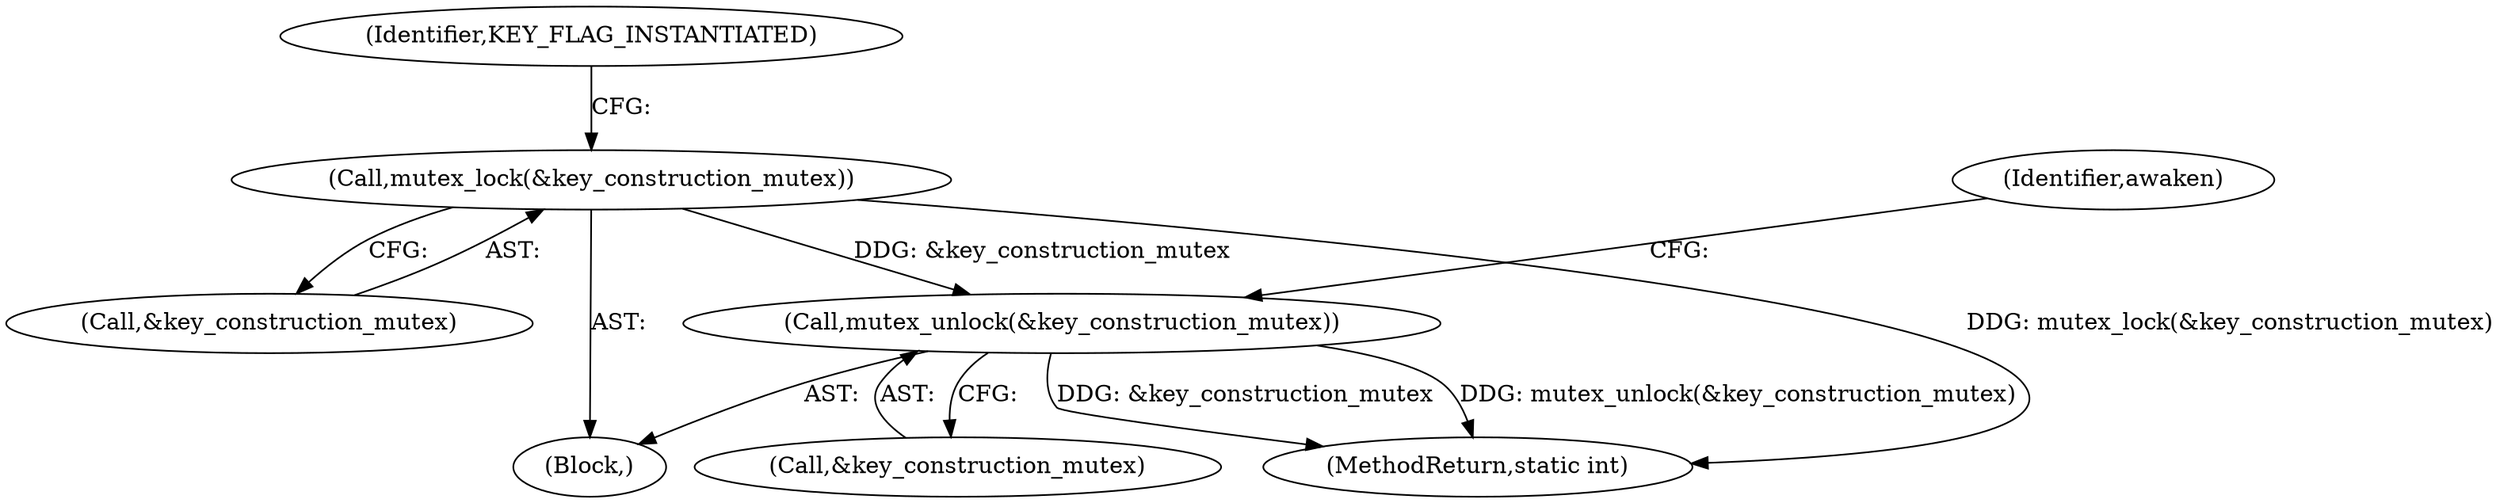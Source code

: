 digraph "0_linux_363b02dab09b3226f3bd1420dad9c72b79a42a76_4@API" {
"1000126" [label="(Call,mutex_lock(&key_construction_mutex))"];
"1000214" [label="(Call,mutex_unlock(&key_construction_mutex))"];
"1000218" [label="(Identifier,awaken)"];
"1000214" [label="(Call,mutex_unlock(&key_construction_mutex))"];
"1000215" [label="(Call,&key_construction_mutex)"];
"1000112" [label="(Block,)"];
"1000127" [label="(Call,&key_construction_mutex)"];
"1000227" [label="(MethodReturn,static int)"];
"1000126" [label="(Call,mutex_lock(&key_construction_mutex))"];
"1000132" [label="(Identifier,KEY_FLAG_INSTANTIATED)"];
"1000126" -> "1000112"  [label="AST: "];
"1000126" -> "1000127"  [label="CFG: "];
"1000127" -> "1000126"  [label="AST: "];
"1000132" -> "1000126"  [label="CFG: "];
"1000126" -> "1000227"  [label="DDG: mutex_lock(&key_construction_mutex)"];
"1000126" -> "1000214"  [label="DDG: &key_construction_mutex"];
"1000214" -> "1000112"  [label="AST: "];
"1000214" -> "1000215"  [label="CFG: "];
"1000215" -> "1000214"  [label="AST: "];
"1000218" -> "1000214"  [label="CFG: "];
"1000214" -> "1000227"  [label="DDG: mutex_unlock(&key_construction_mutex)"];
"1000214" -> "1000227"  [label="DDG: &key_construction_mutex"];
}
